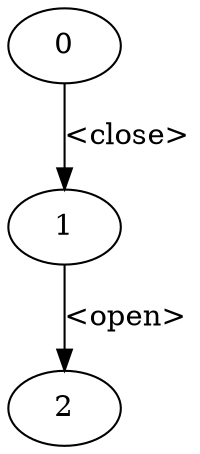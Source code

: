 digraph witness2 {
 0 [label="0",shape=ellipse]
 1 [label="1",shape=ellipse]
 2 [label="2",shape=ellipse]
    0 -> 1[label="<close>"]
    1 -> 2[label="<open>"]
}
